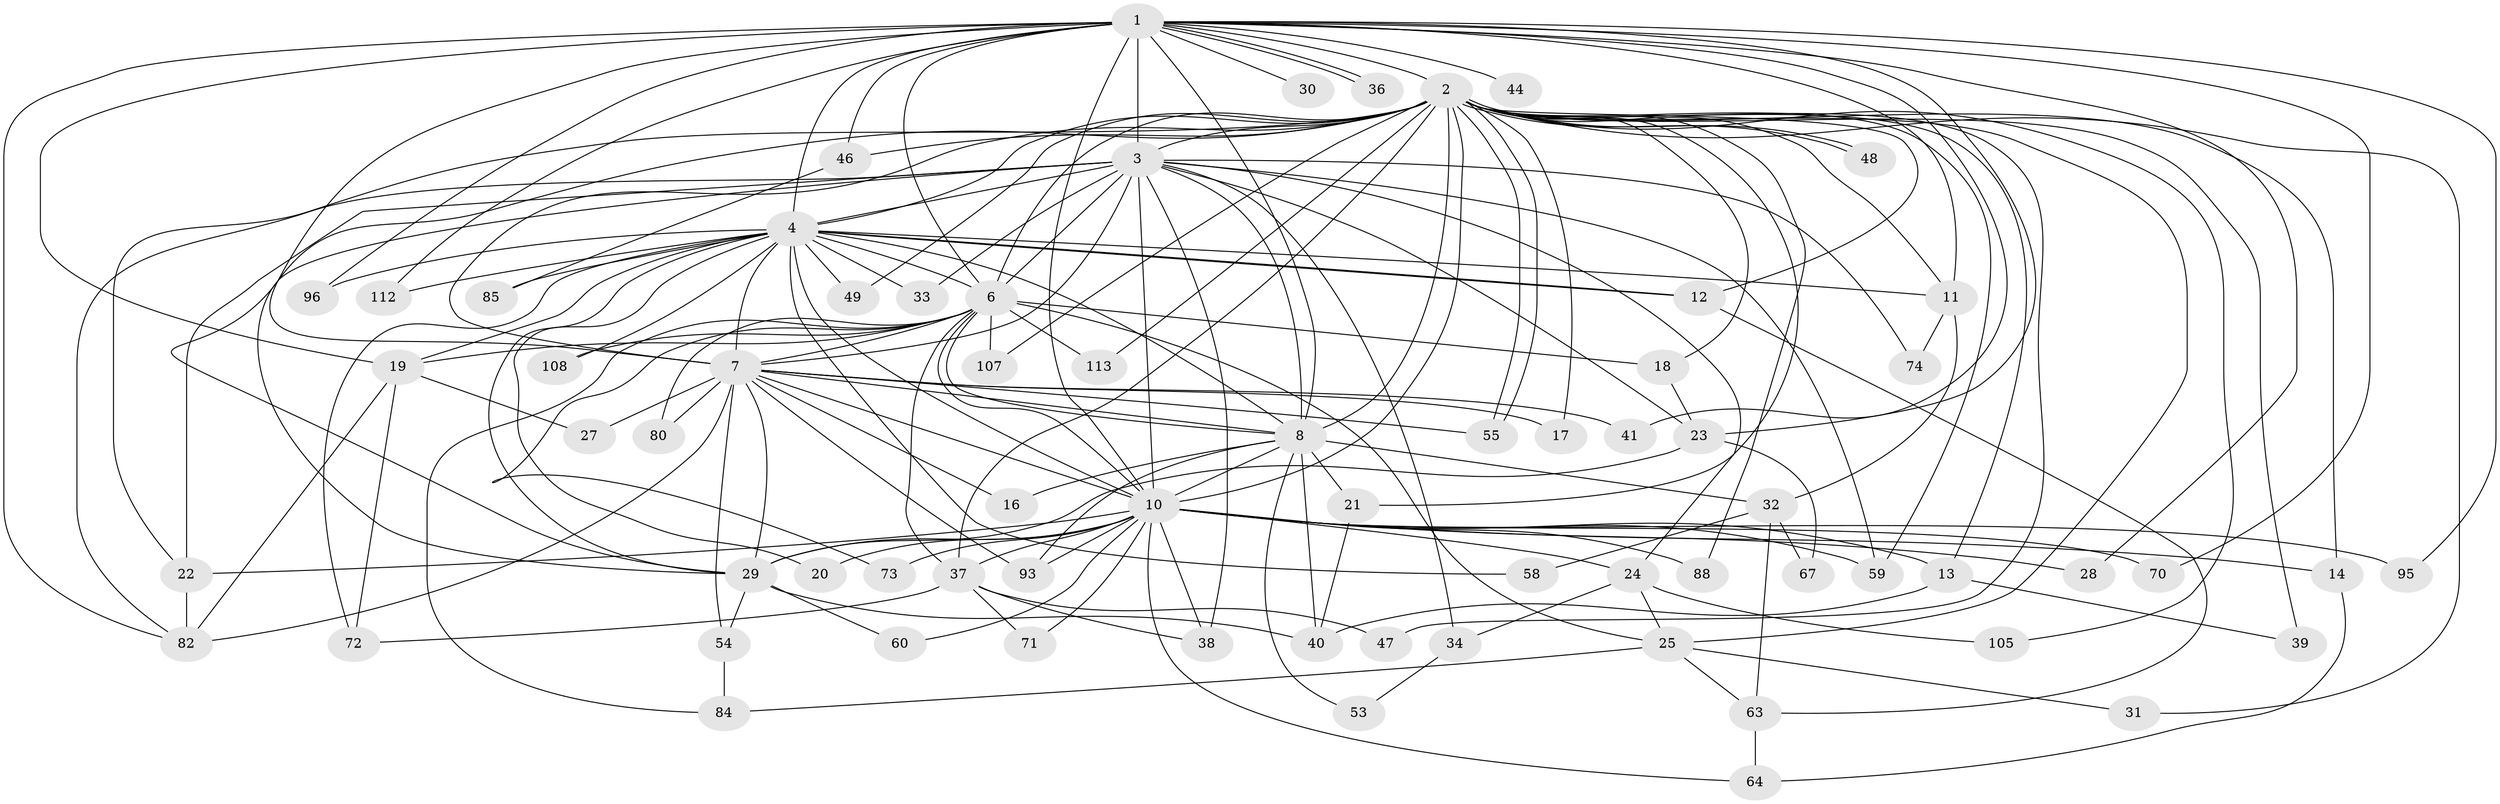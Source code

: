 // original degree distribution, {19: 0.008771929824561403, 26: 0.008771929824561403, 24: 0.008771929824561403, 29: 0.008771929824561403, 20: 0.017543859649122806, 22: 0.008771929824561403, 23: 0.008771929824561403, 15: 0.008771929824561403, 28: 0.008771929824561403, 5: 0.05263157894736842, 4: 0.05263157894736842, 3: 0.21929824561403508, 2: 0.5526315789473685, 6: 0.02631578947368421, 7: 0.008771929824561403}
// Generated by graph-tools (version 1.1) at 2025/17/03/04/25 18:17:17]
// undirected, 68 vertices, 170 edges
graph export_dot {
graph [start="1"]
  node [color=gray90,style=filled];
  1 [super="+9"];
  2 [super="+5"];
  3 [super="+76+35"];
  4 [super="+83"];
  6;
  7 [super="+65+42+45"];
  8;
  10 [super="+26"];
  11;
  12;
  13;
  14;
  16;
  17;
  18;
  19;
  20;
  21 [super="+66"];
  22 [super="+92"];
  23 [super="+79"];
  24;
  25 [super="+52"];
  27;
  28;
  29 [super="+56+50"];
  30;
  31;
  32;
  33;
  34;
  36;
  37 [super="+89"];
  38 [super="+69"];
  39;
  40;
  41;
  44;
  46;
  47;
  48;
  49;
  53;
  54;
  55 [super="+104"];
  58;
  59 [super="+61"];
  60;
  63 [super="+94"];
  64;
  67;
  70;
  71;
  72 [super="+78"];
  73;
  74;
  80;
  82 [super="+97"];
  84 [super="+98"];
  85;
  88;
  93 [super="+106"];
  95;
  96;
  105;
  107;
  108;
  112;
  113;
  1 -- 2 [weight=4];
  1 -- 3 [weight=3];
  1 -- 4 [weight=4];
  1 -- 6 [weight=3];
  1 -- 7 [weight=2];
  1 -- 8 [weight=2];
  1 -- 10 [weight=3];
  1 -- 11;
  1 -- 28;
  1 -- 30 [weight=2];
  1 -- 36;
  1 -- 36;
  1 -- 41;
  1 -- 82;
  1 -- 95;
  1 -- 96;
  1 -- 112;
  1 -- 70;
  1 -- 44;
  1 -- 46;
  1 -- 19;
  1 -- 23;
  2 -- 3 [weight=3];
  2 -- 4 [weight=2];
  2 -- 6 [weight=2];
  2 -- 7 [weight=3];
  2 -- 8 [weight=2];
  2 -- 10 [weight=3];
  2 -- 17;
  2 -- 21;
  2 -- 31;
  2 -- 37;
  2 -- 39;
  2 -- 48;
  2 -- 48;
  2 -- 49;
  2 -- 55;
  2 -- 55;
  2 -- 59;
  2 -- 88;
  2 -- 105;
  2 -- 107;
  2 -- 113;
  2 -- 25;
  2 -- 11;
  2 -- 12;
  2 -- 13;
  2 -- 14;
  2 -- 18;
  2 -- 22;
  2 -- 29;
  2 -- 46;
  2 -- 47;
  3 -- 4 [weight=3];
  3 -- 6 [weight=2];
  3 -- 7 [weight=2];
  3 -- 8;
  3 -- 10 [weight=2];
  3 -- 22;
  3 -- 24;
  3 -- 29;
  3 -- 33;
  3 -- 34;
  3 -- 59;
  3 -- 74;
  3 -- 82;
  3 -- 38;
  3 -- 23;
  4 -- 6;
  4 -- 7 [weight=2];
  4 -- 8;
  4 -- 10 [weight=2];
  4 -- 11;
  4 -- 12;
  4 -- 12;
  4 -- 20;
  4 -- 29;
  4 -- 33;
  4 -- 49;
  4 -- 58;
  4 -- 85;
  4 -- 96;
  4 -- 108;
  4 -- 112;
  4 -- 19;
  4 -- 72;
  6 -- 7 [weight=2];
  6 -- 8;
  6 -- 10;
  6 -- 18;
  6 -- 19;
  6 -- 25;
  6 -- 73;
  6 -- 80;
  6 -- 107;
  6 -- 108;
  6 -- 113;
  6 -- 84;
  6 -- 37;
  7 -- 8;
  7 -- 10 [weight=2];
  7 -- 16;
  7 -- 17;
  7 -- 27;
  7 -- 41 [weight=2];
  7 -- 54;
  7 -- 80;
  7 -- 82;
  7 -- 93;
  7 -- 55;
  7 -- 29;
  8 -- 10;
  8 -- 16;
  8 -- 21;
  8 -- 32;
  8 -- 40;
  8 -- 53;
  8 -- 93;
  10 -- 13;
  10 -- 14;
  10 -- 20;
  10 -- 22;
  10 -- 24;
  10 -- 28;
  10 -- 37;
  10 -- 38 [weight=3];
  10 -- 60;
  10 -- 70;
  10 -- 71;
  10 -- 93;
  10 -- 95;
  10 -- 59;
  10 -- 29;
  10 -- 64;
  10 -- 73;
  10 -- 88;
  11 -- 32;
  11 -- 74;
  12 -- 63;
  13 -- 39;
  13 -- 40;
  14 -- 64;
  18 -- 23;
  19 -- 27;
  19 -- 72;
  19 -- 82;
  21 -- 40;
  22 -- 82;
  23 -- 67;
  23 -- 29;
  24 -- 25;
  24 -- 34;
  24 -- 105;
  25 -- 31;
  25 -- 63;
  25 -- 84;
  29 -- 54;
  29 -- 40;
  29 -- 60;
  32 -- 58;
  32 -- 63;
  32 -- 67;
  34 -- 53;
  37 -- 38;
  37 -- 47;
  37 -- 71;
  37 -- 72;
  46 -- 85;
  54 -- 84;
  63 -- 64;
}
